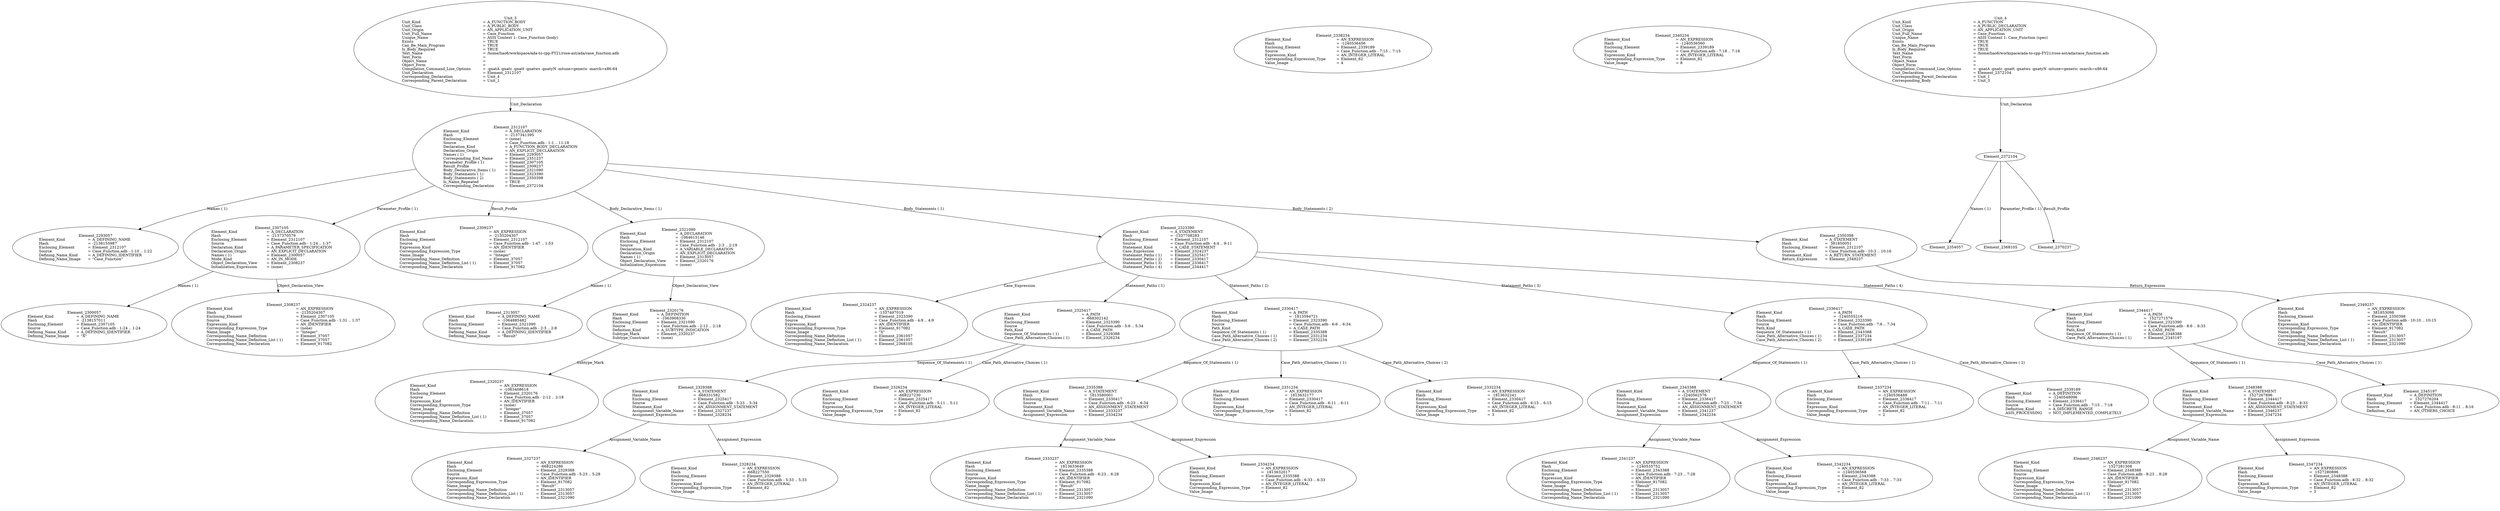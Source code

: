digraph "/home/liao6/workspace/ada-to-cpp-FY21/rose-ast/ada/obj/case_function.adt" {
  Unit_3 -> Element_2312107
      [ label=Unit_Declaration ];
  Unit_3
      [ label=<<TABLE BORDER="0" CELLBORDER="0" CELLSPACING="0" CELLPADDING="0"> 
          <TR><TD COLSPAN="3">Unit_3</TD></TR>
          <TR><TD ALIGN="LEFT">Unit_Kind   </TD><TD> = </TD><TD ALIGN="LEFT">A_FUNCTION_BODY</TD></TR>
          <TR><TD ALIGN="LEFT">Unit_Class   </TD><TD> = </TD><TD ALIGN="LEFT">A_PUBLIC_BODY</TD></TR>
          <TR><TD ALIGN="LEFT">Unit_Origin   </TD><TD> = </TD><TD ALIGN="LEFT">AN_APPLICATION_UNIT</TD></TR>
          <TR><TD ALIGN="LEFT">Unit_Full_Name    </TD><TD> = </TD><TD ALIGN="LEFT">Case_Function</TD></TR>
          <TR><TD ALIGN="LEFT">Unique_Name   </TD><TD> = </TD><TD ALIGN="LEFT">ASIS Context 1: Case_Function (body)</TD></TR>
          <TR><TD ALIGN="LEFT">Exists  </TD><TD> = </TD><TD ALIGN="LEFT">TRUE</TD></TR>
          <TR><TD ALIGN="LEFT">Can_Be_Main_Program     </TD><TD> = </TD><TD ALIGN="LEFT">TRUE</TD></TR>
          <TR><TD ALIGN="LEFT">Is_Body_Required     </TD><TD> = </TD><TD ALIGN="LEFT">TRUE</TD></TR>
          <TR><TD ALIGN="LEFT">Text_Name   </TD><TD> = </TD><TD ALIGN="LEFT">/home/liao6/workspace/ada-to-cpp-FY21/rose-ast/ada/case_function.adb</TD></TR>
          <TR><TD ALIGN="LEFT">Text_Form   </TD><TD> = </TD><TD ALIGN="LEFT"></TD></TR>
          <TR><TD ALIGN="LEFT">Object_Name   </TD><TD> = </TD><TD ALIGN="LEFT"></TD></TR>
          <TR><TD ALIGN="LEFT">Object_Form   </TD><TD> = </TD><TD ALIGN="LEFT"></TD></TR>
          <TR><TD ALIGN="LEFT">Compilation_Command_Line_Options         </TD><TD> = </TD><TD ALIGN="LEFT">-gnatA -gnatc -gnatt -gnatws -gnatyN -mtune=generic -march=x86-64</TD></TR>
          <TR><TD ALIGN="LEFT">Unit_Declaration     </TD><TD> = </TD><TD ALIGN="LEFT">Element_2312107</TD></TR>
          <TR><TD ALIGN="LEFT">Corresponding_Declaration       </TD><TD> = </TD><TD ALIGN="LEFT">Unit_4</TD></TR>
          <TR><TD ALIGN="LEFT">Corresponding_Parent_Declaration         </TD><TD> = </TD><TD ALIGN="LEFT">Unit_1</TD></TR>
          </TABLE>> ];
  Element_2312107 -> Element_2293057
      [ label="Names ( 1)" ];
  Element_2312107 -> Element_2307105
      [ label="Parameter_Profile ( 1)" ];
  Element_2312107 -> Element_2309237
      [ label=Result_Profile ];
  Element_2312107 -> Element_2321090
      [ label="Body_Declarative_Items ( 1)" ];
  Element_2312107 -> Element_2323390
      [ label="Body_Statements ( 1)" ];
  Element_2312107 -> Element_2350398
      [ label="Body_Statements ( 2)" ];
  Element_2312107
      [ label=<<TABLE BORDER="0" CELLBORDER="0" CELLSPACING="0" CELLPADDING="0"> 
          <TR><TD COLSPAN="3">Element_2312107</TD></TR>
          <TR><TD ALIGN="LEFT">Element_Kind    </TD><TD> = </TD><TD ALIGN="LEFT">A_DECLARATION</TD></TR>
          <TR><TD ALIGN="LEFT">Hash  </TD><TD> = </TD><TD ALIGN="LEFT">-2137341395</TD></TR>
          <TR><TD ALIGN="LEFT">Enclosing_Element     </TD><TD> = </TD><TD ALIGN="LEFT">(none)</TD></TR>
          <TR><TD ALIGN="LEFT">Source  </TD><TD> = </TD><TD ALIGN="LEFT">Case_Function.adb - 1:1 .. 11:18</TD></TR>
          <TR><TD ALIGN="LEFT">Declaration_Kind     </TD><TD> = </TD><TD ALIGN="LEFT">A_FUNCTION_BODY_DECLARATION</TD></TR>
          <TR><TD ALIGN="LEFT">Declaration_Origin     </TD><TD> = </TD><TD ALIGN="LEFT">AN_EXPLICIT_DECLARATION</TD></TR>
          <TR><TD ALIGN="LEFT">Names ( 1)   </TD><TD> = </TD><TD ALIGN="LEFT">Element_2293057</TD></TR>
          <TR><TD ALIGN="LEFT">Corresponding_End_Name      </TD><TD> = </TD><TD ALIGN="LEFT">Element_2351237</TD></TR>
          <TR><TD ALIGN="LEFT">Parameter_Profile ( 1)      </TD><TD> = </TD><TD ALIGN="LEFT">Element_2307105</TD></TR>
          <TR><TD ALIGN="LEFT">Result_Profile    </TD><TD> = </TD><TD ALIGN="LEFT">Element_2309237</TD></TR>
          <TR><TD ALIGN="LEFT">Body_Declarative_Items ( 1)       </TD><TD> = </TD><TD ALIGN="LEFT">Element_2321090</TD></TR>
          <TR><TD ALIGN="LEFT">Body_Statements ( 1)      </TD><TD> = </TD><TD ALIGN="LEFT">Element_2323390</TD></TR>
          <TR><TD ALIGN="LEFT">Body_Statements ( 2)      </TD><TD> = </TD><TD ALIGN="LEFT">Element_2350398</TD></TR>
          <TR><TD ALIGN="LEFT">Is_Name_Repeated     </TD><TD> = </TD><TD ALIGN="LEFT">TRUE</TD></TR>
          <TR><TD ALIGN="LEFT">Corresponding_Declaration       </TD><TD> = </TD><TD ALIGN="LEFT">Element_2372104</TD></TR>
          </TABLE>> ];
  Element_2293057
      [ label=<<TABLE BORDER="0" CELLBORDER="0" CELLSPACING="0" CELLPADDING="0"> 
          <TR><TD COLSPAN="3">Element_2293057</TD></TR>
          <TR><TD ALIGN="LEFT">Element_Kind    </TD><TD> = </TD><TD ALIGN="LEFT">A_DEFINING_NAME</TD></TR>
          <TR><TD ALIGN="LEFT">Hash  </TD><TD> = </TD><TD ALIGN="LEFT">-2138155987</TD></TR>
          <TR><TD ALIGN="LEFT">Enclosing_Element     </TD><TD> = </TD><TD ALIGN="LEFT">Element_2312107</TD></TR>
          <TR><TD ALIGN="LEFT">Source  </TD><TD> = </TD><TD ALIGN="LEFT">Case_Function.adb - 1:10 .. 1:22</TD></TR>
          <TR><TD ALIGN="LEFT">Defining_Name_Kind     </TD><TD> = </TD><TD ALIGN="LEFT">A_DEFINING_IDENTIFIER</TD></TR>
          <TR><TD ALIGN="LEFT">Defining_Name_Image     </TD><TD> = </TD><TD ALIGN="LEFT">"Case_Function"</TD></TR>
          </TABLE>> ];
  Element_2307105 -> Element_2300057
      [ label="Names ( 1)" ];
  Element_2307105 -> Element_2308237
      [ label=Object_Declaration_View ];
  Element_2307105
      [ label=<<TABLE BORDER="0" CELLBORDER="0" CELLSPACING="0" CELLPADDING="0"> 
          <TR><TD COLSPAN="3">Element_2307105</TD></TR>
          <TR><TD ALIGN="LEFT">Element_Kind    </TD><TD> = </TD><TD ALIGN="LEFT">A_DECLARATION</TD></TR>
          <TR><TD ALIGN="LEFT">Hash  </TD><TD> = </TD><TD ALIGN="LEFT">-2137370579</TD></TR>
          <TR><TD ALIGN="LEFT">Enclosing_Element     </TD><TD> = </TD><TD ALIGN="LEFT">Element_2312107</TD></TR>
          <TR><TD ALIGN="LEFT">Source  </TD><TD> = </TD><TD ALIGN="LEFT">Case_Function.adb - 1:24 .. 1:37</TD></TR>
          <TR><TD ALIGN="LEFT">Declaration_Kind     </TD><TD> = </TD><TD ALIGN="LEFT">A_PARAMETER_SPECIFICATION</TD></TR>
          <TR><TD ALIGN="LEFT">Declaration_Origin     </TD><TD> = </TD><TD ALIGN="LEFT">AN_EXPLICIT_DECLARATION</TD></TR>
          <TR><TD ALIGN="LEFT">Names ( 1)   </TD><TD> = </TD><TD ALIGN="LEFT">Element_2300057</TD></TR>
          <TR><TD ALIGN="LEFT">Mode_Kind   </TD><TD> = </TD><TD ALIGN="LEFT">AN_IN_MODE</TD></TR>
          <TR><TD ALIGN="LEFT">Object_Declaration_View      </TD><TD> = </TD><TD ALIGN="LEFT">Element_2308237</TD></TR>
          <TR><TD ALIGN="LEFT">Initialization_Expression       </TD><TD> = </TD><TD ALIGN="LEFT">(none)</TD></TR>
          </TABLE>> ];
  Element_2300057
      [ label=<<TABLE BORDER="0" CELLBORDER="0" CELLSPACING="0" CELLPADDING="0"> 
          <TR><TD COLSPAN="3">Element_2300057</TD></TR>
          <TR><TD ALIGN="LEFT">Element_Kind    </TD><TD> = </TD><TD ALIGN="LEFT">A_DEFINING_NAME</TD></TR>
          <TR><TD ALIGN="LEFT">Hash  </TD><TD> = </TD><TD ALIGN="LEFT">-2138157011</TD></TR>
          <TR><TD ALIGN="LEFT">Enclosing_Element     </TD><TD> = </TD><TD ALIGN="LEFT">Element_2307105</TD></TR>
          <TR><TD ALIGN="LEFT">Source  </TD><TD> = </TD><TD ALIGN="LEFT">Case_Function.adb - 1:24 .. 1:24</TD></TR>
          <TR><TD ALIGN="LEFT">Defining_Name_Kind     </TD><TD> = </TD><TD ALIGN="LEFT">A_DEFINING_IDENTIFIER</TD></TR>
          <TR><TD ALIGN="LEFT">Defining_Name_Image     </TD><TD> = </TD><TD ALIGN="LEFT">"X"</TD></TR>
          </TABLE>> ];
  Element_2308237
      [ label=<<TABLE BORDER="0" CELLBORDER="0" CELLSPACING="0" CELLPADDING="0"> 
          <TR><TD COLSPAN="3">Element_2308237</TD></TR>
          <TR><TD ALIGN="LEFT">Element_Kind    </TD><TD> = </TD><TD ALIGN="LEFT">AN_EXPRESSION</TD></TR>
          <TR><TD ALIGN="LEFT">Hash  </TD><TD> = </TD><TD ALIGN="LEFT">-2135204307</TD></TR>
          <TR><TD ALIGN="LEFT">Enclosing_Element     </TD><TD> = </TD><TD ALIGN="LEFT">Element_2307105</TD></TR>
          <TR><TD ALIGN="LEFT">Source  </TD><TD> = </TD><TD ALIGN="LEFT">Case_Function.adb - 1:31 .. 1:37</TD></TR>
          <TR><TD ALIGN="LEFT">Expression_Kind    </TD><TD> = </TD><TD ALIGN="LEFT">AN_IDENTIFIER</TD></TR>
          <TR><TD ALIGN="LEFT">Corresponding_Expression_Type        </TD><TD> = </TD><TD ALIGN="LEFT">(none)</TD></TR>
          <TR><TD ALIGN="LEFT">Name_Image   </TD><TD> = </TD><TD ALIGN="LEFT">"Integer"</TD></TR>
          <TR><TD ALIGN="LEFT">Corresponding_Name_Definition        </TD><TD> = </TD><TD ALIGN="LEFT">Element_37057</TD></TR>
          <TR><TD ALIGN="LEFT">Corresponding_Name_Definition_List ( 1)          </TD><TD> = </TD><TD ALIGN="LEFT">Element_37057</TD></TR>
          <TR><TD ALIGN="LEFT">Corresponding_Name_Declaration        </TD><TD> = </TD><TD ALIGN="LEFT">Element_917082</TD></TR>
          </TABLE>> ];
  Element_2309237
      [ label=<<TABLE BORDER="0" CELLBORDER="0" CELLSPACING="0" CELLPADDING="0"> 
          <TR><TD COLSPAN="3">Element_2309237</TD></TR>
          <TR><TD ALIGN="LEFT">Element_Kind    </TD><TD> = </TD><TD ALIGN="LEFT">AN_EXPRESSION</TD></TR>
          <TR><TD ALIGN="LEFT">Hash  </TD><TD> = </TD><TD ALIGN="LEFT">-2135204307</TD></TR>
          <TR><TD ALIGN="LEFT">Enclosing_Element     </TD><TD> = </TD><TD ALIGN="LEFT">Element_2312107</TD></TR>
          <TR><TD ALIGN="LEFT">Source  </TD><TD> = </TD><TD ALIGN="LEFT">Case_Function.adb - 1:47 .. 1:53</TD></TR>
          <TR><TD ALIGN="LEFT">Expression_Kind    </TD><TD> = </TD><TD ALIGN="LEFT">AN_IDENTIFIER</TD></TR>
          <TR><TD ALIGN="LEFT">Corresponding_Expression_Type        </TD><TD> = </TD><TD ALIGN="LEFT">(none)</TD></TR>
          <TR><TD ALIGN="LEFT">Name_Image   </TD><TD> = </TD><TD ALIGN="LEFT">"Integer"</TD></TR>
          <TR><TD ALIGN="LEFT">Corresponding_Name_Definition        </TD><TD> = </TD><TD ALIGN="LEFT">Element_37057</TD></TR>
          <TR><TD ALIGN="LEFT">Corresponding_Name_Definition_List ( 1)          </TD><TD> = </TD><TD ALIGN="LEFT">Element_37057</TD></TR>
          <TR><TD ALIGN="LEFT">Corresponding_Name_Declaration        </TD><TD> = </TD><TD ALIGN="LEFT">Element_917082</TD></TR>
          </TABLE>> ];
  Element_2321090 -> Element_2313057
      [ label="Names ( 1)" ];
  Element_2321090 -> Element_2320176
      [ label=Object_Declaration_View ];
  Element_2321090
      [ label=<<TABLE BORDER="0" CELLBORDER="0" CELLSPACING="0" CELLPADDING="0"> 
          <TR><TD COLSPAN="3">Element_2321090</TD></TR>
          <TR><TD ALIGN="LEFT">Element_Kind    </TD><TD> = </TD><TD ALIGN="LEFT">A_DECLARATION</TD></TR>
          <TR><TD ALIGN="LEFT">Hash  </TD><TD> = </TD><TD ALIGN="LEFT">-1064615146</TD></TR>
          <TR><TD ALIGN="LEFT">Enclosing_Element     </TD><TD> = </TD><TD ALIGN="LEFT">Element_2312107</TD></TR>
          <TR><TD ALIGN="LEFT">Source  </TD><TD> = </TD><TD ALIGN="LEFT">Case_Function.adb - 2:3 .. 2:19</TD></TR>
          <TR><TD ALIGN="LEFT">Declaration_Kind     </TD><TD> = </TD><TD ALIGN="LEFT">A_VARIABLE_DECLARATION</TD></TR>
          <TR><TD ALIGN="LEFT">Declaration_Origin     </TD><TD> = </TD><TD ALIGN="LEFT">AN_EXPLICIT_DECLARATION</TD></TR>
          <TR><TD ALIGN="LEFT">Names ( 1)   </TD><TD> = </TD><TD ALIGN="LEFT">Element_2313057</TD></TR>
          <TR><TD ALIGN="LEFT">Object_Declaration_View      </TD><TD> = </TD><TD ALIGN="LEFT">Element_2320176</TD></TR>
          <TR><TD ALIGN="LEFT">Initialization_Expression       </TD><TD> = </TD><TD ALIGN="LEFT">(none)</TD></TR>
          </TABLE>> ];
  Element_2313057
      [ label=<<TABLE BORDER="0" CELLBORDER="0" CELLSPACING="0" CELLPADDING="0"> 
          <TR><TD COLSPAN="3">Element_2313057</TD></TR>
          <TR><TD ALIGN="LEFT">Element_Kind    </TD><TD> = </TD><TD ALIGN="LEFT">A_DEFINING_NAME</TD></TR>
          <TR><TD ALIGN="LEFT">Hash  </TD><TD> = </TD><TD ALIGN="LEFT">-1064885482</TD></TR>
          <TR><TD ALIGN="LEFT">Enclosing_Element     </TD><TD> = </TD><TD ALIGN="LEFT">Element_2321090</TD></TR>
          <TR><TD ALIGN="LEFT">Source  </TD><TD> = </TD><TD ALIGN="LEFT">Case_Function.adb - 2:3 .. 2:8</TD></TR>
          <TR><TD ALIGN="LEFT">Defining_Name_Kind     </TD><TD> = </TD><TD ALIGN="LEFT">A_DEFINING_IDENTIFIER</TD></TR>
          <TR><TD ALIGN="LEFT">Defining_Name_Image     </TD><TD> = </TD><TD ALIGN="LEFT">"Result"</TD></TR>
          </TABLE>> ];
  Element_2320176 -> Element_2320237
      [ label=Subtype_Mark ];
  Element_2320176
      [ label=<<TABLE BORDER="0" CELLBORDER="0" CELLSPACING="0" CELLPADDING="0"> 
          <TR><TD COLSPAN="3">Element_2320176</TD></TR>
          <TR><TD ALIGN="LEFT">Element_Kind    </TD><TD> = </TD><TD ALIGN="LEFT">A_DEFINITION</TD></TR>
          <TR><TD ALIGN="LEFT">Hash  </TD><TD> = </TD><TD ALIGN="LEFT">-1063908330</TD></TR>
          <TR><TD ALIGN="LEFT">Enclosing_Element     </TD><TD> = </TD><TD ALIGN="LEFT">Element_2321090</TD></TR>
          <TR><TD ALIGN="LEFT">Source  </TD><TD> = </TD><TD ALIGN="LEFT">Case_Function.adb - 2:12 .. 2:18</TD></TR>
          <TR><TD ALIGN="LEFT">Definition_Kind    </TD><TD> = </TD><TD ALIGN="LEFT">A_SUBTYPE_INDICATION</TD></TR>
          <TR><TD ALIGN="LEFT">Subtype_Mark    </TD><TD> = </TD><TD ALIGN="LEFT">Element_2320237</TD></TR>
          <TR><TD ALIGN="LEFT">Subtype_Constraint     </TD><TD> = </TD><TD ALIGN="LEFT">(none)</TD></TR>
          </TABLE>> ];
  Element_2320237
      [ label=<<TABLE BORDER="0" CELLBORDER="0" CELLSPACING="0" CELLPADDING="0"> 
          <TR><TD COLSPAN="3">Element_2320237</TD></TR>
          <TR><TD ALIGN="LEFT">Element_Kind    </TD><TD> = </TD><TD ALIGN="LEFT">AN_EXPRESSION</TD></TR>
          <TR><TD ALIGN="LEFT">Hash  </TD><TD> = </TD><TD ALIGN="LEFT">-1063408618</TD></TR>
          <TR><TD ALIGN="LEFT">Enclosing_Element     </TD><TD> = </TD><TD ALIGN="LEFT">Element_2320176</TD></TR>
          <TR><TD ALIGN="LEFT">Source  </TD><TD> = </TD><TD ALIGN="LEFT">Case_Function.adb - 2:12 .. 2:18</TD></TR>
          <TR><TD ALIGN="LEFT">Expression_Kind    </TD><TD> = </TD><TD ALIGN="LEFT">AN_IDENTIFIER</TD></TR>
          <TR><TD ALIGN="LEFT">Corresponding_Expression_Type        </TD><TD> = </TD><TD ALIGN="LEFT">(none)</TD></TR>
          <TR><TD ALIGN="LEFT">Name_Image   </TD><TD> = </TD><TD ALIGN="LEFT">"Integer"</TD></TR>
          <TR><TD ALIGN="LEFT">Corresponding_Name_Definition        </TD><TD> = </TD><TD ALIGN="LEFT">Element_37057</TD></TR>
          <TR><TD ALIGN="LEFT">Corresponding_Name_Definition_List ( 1)          </TD><TD> = </TD><TD ALIGN="LEFT">Element_37057</TD></TR>
          <TR><TD ALIGN="LEFT">Corresponding_Name_Declaration        </TD><TD> = </TD><TD ALIGN="LEFT">Element_917082</TD></TR>
          </TABLE>> ];
  Element_2323390 -> Element_2324237
      [ label=Case_Expression ];
  Element_2323390 -> Element_2325417
      [ label="Statement_Paths ( 1)" ];
  Element_2323390 -> Element_2330417
      [ label="Statement_Paths ( 2)" ];
  Element_2323390 -> Element_2336417
      [ label="Statement_Paths ( 3)" ];
  Element_2323390 -> Element_2344417
      [ label="Statement_Paths ( 4)" ];
  Element_2323390
      [ label=<<TABLE BORDER="0" CELLBORDER="0" CELLSPACING="0" CELLPADDING="0"> 
          <TR><TD COLSPAN="3">Element_2323390</TD></TR>
          <TR><TD ALIGN="LEFT">Element_Kind    </TD><TD> = </TD><TD ALIGN="LEFT">A_STATEMENT</TD></TR>
          <TR><TD ALIGN="LEFT">Hash  </TD><TD> = </TD><TD ALIGN="LEFT">-1337708283</TD></TR>
          <TR><TD ALIGN="LEFT">Enclosing_Element     </TD><TD> = </TD><TD ALIGN="LEFT">Element_2312107</TD></TR>
          <TR><TD ALIGN="LEFT">Source  </TD><TD> = </TD><TD ALIGN="LEFT">Case_Function.adb - 4:4 .. 9:11</TD></TR>
          <TR><TD ALIGN="LEFT">Statement_Kind    </TD><TD> = </TD><TD ALIGN="LEFT">A_CASE_STATEMENT</TD></TR>
          <TR><TD ALIGN="LEFT">Case_Expression    </TD><TD> = </TD><TD ALIGN="LEFT">Element_2324237</TD></TR>
          <TR><TD ALIGN="LEFT">Statement_Paths ( 1)      </TD><TD> = </TD><TD ALIGN="LEFT">Element_2325417</TD></TR>
          <TR><TD ALIGN="LEFT">Statement_Paths ( 2)      </TD><TD> = </TD><TD ALIGN="LEFT">Element_2330417</TD></TR>
          <TR><TD ALIGN="LEFT">Statement_Paths ( 3)      </TD><TD> = </TD><TD ALIGN="LEFT">Element_2336417</TD></TR>
          <TR><TD ALIGN="LEFT">Statement_Paths ( 4)      </TD><TD> = </TD><TD ALIGN="LEFT">Element_2344417</TD></TR>
          </TABLE>> ];
  Element_2324237
      [ label=<<TABLE BORDER="0" CELLBORDER="0" CELLSPACING="0" CELLPADDING="0"> 
          <TR><TD COLSPAN="3">Element_2324237</TD></TR>
          <TR><TD ALIGN="LEFT">Element_Kind    </TD><TD> = </TD><TD ALIGN="LEFT">AN_EXPRESSION</TD></TR>
          <TR><TD ALIGN="LEFT">Hash  </TD><TD> = </TD><TD ALIGN="LEFT">-1337497019</TD></TR>
          <TR><TD ALIGN="LEFT">Enclosing_Element     </TD><TD> = </TD><TD ALIGN="LEFT">Element_2323390</TD></TR>
          <TR><TD ALIGN="LEFT">Source  </TD><TD> = </TD><TD ALIGN="LEFT">Case_Function.adb - 4:9 .. 4:9</TD></TR>
          <TR><TD ALIGN="LEFT">Expression_Kind    </TD><TD> = </TD><TD ALIGN="LEFT">AN_IDENTIFIER</TD></TR>
          <TR><TD ALIGN="LEFT">Corresponding_Expression_Type        </TD><TD> = </TD><TD ALIGN="LEFT">Element_917082</TD></TR>
          <TR><TD ALIGN="LEFT">Name_Image   </TD><TD> = </TD><TD ALIGN="LEFT">"X"</TD></TR>
          <TR><TD ALIGN="LEFT">Corresponding_Name_Definition        </TD><TD> = </TD><TD ALIGN="LEFT">Element_2361057</TD></TR>
          <TR><TD ALIGN="LEFT">Corresponding_Name_Definition_List ( 1)          </TD><TD> = </TD><TD ALIGN="LEFT">Element_2361057</TD></TR>
          <TR><TD ALIGN="LEFT">Corresponding_Name_Declaration        </TD><TD> = </TD><TD ALIGN="LEFT">Element_2368105</TD></TR>
          </TABLE>> ];
  Element_2325417 -> Element_2329388
      [ label="Sequence_Of_Statements ( 1)" ];
  Element_2325417 -> Element_2326234
      [ label="Case_Path_Alternative_Choices ( 1)" ];
  Element_2325417
      [ label=<<TABLE BORDER="0" CELLBORDER="0" CELLSPACING="0" CELLPADDING="0"> 
          <TR><TD COLSPAN="3">Element_2325417</TD></TR>
          <TR><TD ALIGN="LEFT">Element_Kind    </TD><TD> = </TD><TD ALIGN="LEFT">A_PATH</TD></TR>
          <TR><TD ALIGN="LEFT">Hash  </TD><TD> = </TD><TD ALIGN="LEFT">-668302142</TD></TR>
          <TR><TD ALIGN="LEFT">Enclosing_Element     </TD><TD> = </TD><TD ALIGN="LEFT">Element_2323390</TD></TR>
          <TR><TD ALIGN="LEFT">Source  </TD><TD> = </TD><TD ALIGN="LEFT">Case_Function.adb - 5:6 .. 5:34</TD></TR>
          <TR><TD ALIGN="LEFT">Path_Kind   </TD><TD> = </TD><TD ALIGN="LEFT">A_CASE_PATH</TD></TR>
          <TR><TD ALIGN="LEFT">Sequence_Of_Statements ( 1)       </TD><TD> = </TD><TD ALIGN="LEFT">Element_2329388</TD></TR>
          <TR><TD ALIGN="LEFT">Case_Path_Alternative_Choices ( 1)         </TD><TD> = </TD><TD ALIGN="LEFT">Element_2326234</TD></TR>
          </TABLE>> ];
  Element_2326234
      [ label=<<TABLE BORDER="0" CELLBORDER="0" CELLSPACING="0" CELLPADDING="0"> 
          <TR><TD COLSPAN="3">Element_2326234</TD></TR>
          <TR><TD ALIGN="LEFT">Element_Kind    </TD><TD> = </TD><TD ALIGN="LEFT">AN_EXPRESSION</TD></TR>
          <TR><TD ALIGN="LEFT">Hash  </TD><TD> = </TD><TD ALIGN="LEFT">-668227230</TD></TR>
          <TR><TD ALIGN="LEFT">Enclosing_Element     </TD><TD> = </TD><TD ALIGN="LEFT">Element_2325417</TD></TR>
          <TR><TD ALIGN="LEFT">Source  </TD><TD> = </TD><TD ALIGN="LEFT">Case_Function.adb - 5:11 .. 5:11</TD></TR>
          <TR><TD ALIGN="LEFT">Expression_Kind    </TD><TD> = </TD><TD ALIGN="LEFT">AN_INTEGER_LITERAL</TD></TR>
          <TR><TD ALIGN="LEFT">Corresponding_Expression_Type        </TD><TD> = </TD><TD ALIGN="LEFT">Element_82</TD></TR>
          <TR><TD ALIGN="LEFT">Value_Image   </TD><TD> = </TD><TD ALIGN="LEFT">0</TD></TR>
          </TABLE>> ];
  Element_2329388 -> Element_2327237
      [ label=Assignment_Variable_Name ];
  Element_2329388 -> Element_2328234
      [ label=Assignment_Expression ];
  Element_2329388
      [ label=<<TABLE BORDER="0" CELLBORDER="0" CELLSPACING="0" CELLPADDING="0"> 
          <TR><TD COLSPAN="3">Element_2329388</TD></TR>
          <TR><TD ALIGN="LEFT">Element_Kind    </TD><TD> = </TD><TD ALIGN="LEFT">A_STATEMENT</TD></TR>
          <TR><TD ALIGN="LEFT">Hash  </TD><TD> = </TD><TD ALIGN="LEFT">-668331582</TD></TR>
          <TR><TD ALIGN="LEFT">Enclosing_Element     </TD><TD> = </TD><TD ALIGN="LEFT">Element_2325417</TD></TR>
          <TR><TD ALIGN="LEFT">Source  </TD><TD> = </TD><TD ALIGN="LEFT">Case_Function.adb - 5:23 .. 5:34</TD></TR>
          <TR><TD ALIGN="LEFT">Statement_Kind    </TD><TD> = </TD><TD ALIGN="LEFT">AN_ASSIGNMENT_STATEMENT</TD></TR>
          <TR><TD ALIGN="LEFT">Assignment_Variable_Name       </TD><TD> = </TD><TD ALIGN="LEFT">Element_2327237</TD></TR>
          <TR><TD ALIGN="LEFT">Assignment_Expression      </TD><TD> = </TD><TD ALIGN="LEFT">Element_2328234</TD></TR>
          </TABLE>> ];
  Element_2327237
      [ label=<<TABLE BORDER="0" CELLBORDER="0" CELLSPACING="0" CELLPADDING="0"> 
          <TR><TD COLSPAN="3">Element_2327237</TD></TR>
          <TR><TD ALIGN="LEFT">Element_Kind    </TD><TD> = </TD><TD ALIGN="LEFT">AN_EXPRESSION</TD></TR>
          <TR><TD ALIGN="LEFT">Hash  </TD><TD> = </TD><TD ALIGN="LEFT">-668224286</TD></TR>
          <TR><TD ALIGN="LEFT">Enclosing_Element     </TD><TD> = </TD><TD ALIGN="LEFT">Element_2329388</TD></TR>
          <TR><TD ALIGN="LEFT">Source  </TD><TD> = </TD><TD ALIGN="LEFT">Case_Function.adb - 5:23 .. 5:28</TD></TR>
          <TR><TD ALIGN="LEFT">Expression_Kind    </TD><TD> = </TD><TD ALIGN="LEFT">AN_IDENTIFIER</TD></TR>
          <TR><TD ALIGN="LEFT">Corresponding_Expression_Type        </TD><TD> = </TD><TD ALIGN="LEFT">Element_917082</TD></TR>
          <TR><TD ALIGN="LEFT">Name_Image   </TD><TD> = </TD><TD ALIGN="LEFT">"Result"</TD></TR>
          <TR><TD ALIGN="LEFT">Corresponding_Name_Definition        </TD><TD> = </TD><TD ALIGN="LEFT">Element_2313057</TD></TR>
          <TR><TD ALIGN="LEFT">Corresponding_Name_Definition_List ( 1)          </TD><TD> = </TD><TD ALIGN="LEFT">Element_2313057</TD></TR>
          <TR><TD ALIGN="LEFT">Corresponding_Name_Declaration        </TD><TD> = </TD><TD ALIGN="LEFT">Element_2321090</TD></TR>
          </TABLE>> ];
  Element_2328234
      [ label=<<TABLE BORDER="0" CELLBORDER="0" CELLSPACING="0" CELLPADDING="0"> 
          <TR><TD COLSPAN="3">Element_2328234</TD></TR>
          <TR><TD ALIGN="LEFT">Element_Kind    </TD><TD> = </TD><TD ALIGN="LEFT">AN_EXPRESSION</TD></TR>
          <TR><TD ALIGN="LEFT">Hash  </TD><TD> = </TD><TD ALIGN="LEFT">-668227550</TD></TR>
          <TR><TD ALIGN="LEFT">Enclosing_Element     </TD><TD> = </TD><TD ALIGN="LEFT">Element_2329388</TD></TR>
          <TR><TD ALIGN="LEFT">Source  </TD><TD> = </TD><TD ALIGN="LEFT">Case_Function.adb - 5:33 .. 5:33</TD></TR>
          <TR><TD ALIGN="LEFT">Expression_Kind    </TD><TD> = </TD><TD ALIGN="LEFT">AN_INTEGER_LITERAL</TD></TR>
          <TR><TD ALIGN="LEFT">Corresponding_Expression_Type        </TD><TD> = </TD><TD ALIGN="LEFT">Element_82</TD></TR>
          <TR><TD ALIGN="LEFT">Value_Image   </TD><TD> = </TD><TD ALIGN="LEFT">0</TD></TR>
          </TABLE>> ];
  Element_2330417 -> Element_2335388
      [ label="Sequence_Of_Statements ( 1)" ];
  Element_2330417 -> Element_2331234
      [ label="Case_Path_Alternative_Choices ( 1)" ];
  Element_2330417 -> Element_2332234
      [ label="Case_Path_Alternative_Choices ( 2)" ];
  Element_2330417
      [ label=<<TABLE BORDER="0" CELLBORDER="0" CELLSPACING="0" CELLPADDING="0"> 
          <TR><TD COLSPAN="3">Element_2330417</TD></TR>
          <TR><TD ALIGN="LEFT">Element_Kind    </TD><TD> = </TD><TD ALIGN="LEFT">A_PATH</TD></TR>
          <TR><TD ALIGN="LEFT">Hash  </TD><TD> = </TD><TD ALIGN="LEFT"> 1813594721</TD></TR>
          <TR><TD ALIGN="LEFT">Enclosing_Element     </TD><TD> = </TD><TD ALIGN="LEFT">Element_2323390</TD></TR>
          <TR><TD ALIGN="LEFT">Source  </TD><TD> = </TD><TD ALIGN="LEFT">Case_Function.adb - 6:6 .. 6:34</TD></TR>
          <TR><TD ALIGN="LEFT">Path_Kind   </TD><TD> = </TD><TD ALIGN="LEFT">A_CASE_PATH</TD></TR>
          <TR><TD ALIGN="LEFT">Sequence_Of_Statements ( 1)       </TD><TD> = </TD><TD ALIGN="LEFT">Element_2335388</TD></TR>
          <TR><TD ALIGN="LEFT">Case_Path_Alternative_Choices ( 1)         </TD><TD> = </TD><TD ALIGN="LEFT">Element_2331234</TD></TR>
          <TR><TD ALIGN="LEFT">Case_Path_Alternative_Choices ( 2)         </TD><TD> = </TD><TD ALIGN="LEFT">Element_2332234</TD></TR>
          </TABLE>> ];
  Element_2331234
      [ label=<<TABLE BORDER="0" CELLBORDER="0" CELLSPACING="0" CELLPADDING="0"> 
          <TR><TD COLSPAN="3">Element_2331234</TD></TR>
          <TR><TD ALIGN="LEFT">Element_Kind    </TD><TD> = </TD><TD ALIGN="LEFT">AN_EXPRESSION</TD></TR>
          <TR><TD ALIGN="LEFT">Hash  </TD><TD> = </TD><TD ALIGN="LEFT"> 1813632177</TD></TR>
          <TR><TD ALIGN="LEFT">Enclosing_Element     </TD><TD> = </TD><TD ALIGN="LEFT">Element_2330417</TD></TR>
          <TR><TD ALIGN="LEFT">Source  </TD><TD> = </TD><TD ALIGN="LEFT">Case_Function.adb - 6:11 .. 6:11</TD></TR>
          <TR><TD ALIGN="LEFT">Expression_Kind    </TD><TD> = </TD><TD ALIGN="LEFT">AN_INTEGER_LITERAL</TD></TR>
          <TR><TD ALIGN="LEFT">Corresponding_Expression_Type        </TD><TD> = </TD><TD ALIGN="LEFT">Element_82</TD></TR>
          <TR><TD ALIGN="LEFT">Value_Image   </TD><TD> = </TD><TD ALIGN="LEFT">1</TD></TR>
          </TABLE>> ];
  Element_2332234
      [ label=<<TABLE BORDER="0" CELLBORDER="0" CELLSPACING="0" CELLPADDING="0"> 
          <TR><TD COLSPAN="3">Element_2332234</TD></TR>
          <TR><TD ALIGN="LEFT">Element_Kind    </TD><TD> = </TD><TD ALIGN="LEFT">AN_EXPRESSION</TD></TR>
          <TR><TD ALIGN="LEFT">Hash  </TD><TD> = </TD><TD ALIGN="LEFT"> 1813632241</TD></TR>
          <TR><TD ALIGN="LEFT">Enclosing_Element     </TD><TD> = </TD><TD ALIGN="LEFT">Element_2330417</TD></TR>
          <TR><TD ALIGN="LEFT">Source  </TD><TD> = </TD><TD ALIGN="LEFT">Case_Function.adb - 6:15 .. 6:15</TD></TR>
          <TR><TD ALIGN="LEFT">Expression_Kind    </TD><TD> = </TD><TD ALIGN="LEFT">AN_INTEGER_LITERAL</TD></TR>
          <TR><TD ALIGN="LEFT">Corresponding_Expression_Type        </TD><TD> = </TD><TD ALIGN="LEFT">Element_82</TD></TR>
          <TR><TD ALIGN="LEFT">Value_Image   </TD><TD> = </TD><TD ALIGN="LEFT">3</TD></TR>
          </TABLE>> ];
  Element_2335388 -> Element_2333237
      [ label=Assignment_Variable_Name ];
  Element_2335388 -> Element_2334234
      [ label=Assignment_Expression ];
  Element_2335388
      [ label=<<TABLE BORDER="0" CELLBORDER="0" CELLSPACING="0" CELLPADDING="0"> 
          <TR><TD COLSPAN="3">Element_2335388</TD></TR>
          <TR><TD ALIGN="LEFT">Element_Kind    </TD><TD> = </TD><TD ALIGN="LEFT">A_STATEMENT</TD></TR>
          <TR><TD ALIGN="LEFT">Hash  </TD><TD> = </TD><TD ALIGN="LEFT"> 1813580001</TD></TR>
          <TR><TD ALIGN="LEFT">Enclosing_Element     </TD><TD> = </TD><TD ALIGN="LEFT">Element_2330417</TD></TR>
          <TR><TD ALIGN="LEFT">Source  </TD><TD> = </TD><TD ALIGN="LEFT">Case_Function.adb - 6:23 .. 6:34</TD></TR>
          <TR><TD ALIGN="LEFT">Statement_Kind    </TD><TD> = </TD><TD ALIGN="LEFT">AN_ASSIGNMENT_STATEMENT</TD></TR>
          <TR><TD ALIGN="LEFT">Assignment_Variable_Name       </TD><TD> = </TD><TD ALIGN="LEFT">Element_2333237</TD></TR>
          <TR><TD ALIGN="LEFT">Assignment_Expression      </TD><TD> = </TD><TD ALIGN="LEFT">Element_2334234</TD></TR>
          </TABLE>> ];
  Element_2333237
      [ label=<<TABLE BORDER="0" CELLBORDER="0" CELLSPACING="0" CELLPADDING="0"> 
          <TR><TD COLSPAN="3">Element_2333237</TD></TR>
          <TR><TD ALIGN="LEFT">Element_Kind    </TD><TD> = </TD><TD ALIGN="LEFT">AN_EXPRESSION</TD></TR>
          <TR><TD ALIGN="LEFT">Hash  </TD><TD> = </TD><TD ALIGN="LEFT"> 1813633649</TD></TR>
          <TR><TD ALIGN="LEFT">Enclosing_Element     </TD><TD> = </TD><TD ALIGN="LEFT">Element_2335388</TD></TR>
          <TR><TD ALIGN="LEFT">Source  </TD><TD> = </TD><TD ALIGN="LEFT">Case_Function.adb - 6:23 .. 6:28</TD></TR>
          <TR><TD ALIGN="LEFT">Expression_Kind    </TD><TD> = </TD><TD ALIGN="LEFT">AN_IDENTIFIER</TD></TR>
          <TR><TD ALIGN="LEFT">Corresponding_Expression_Type        </TD><TD> = </TD><TD ALIGN="LEFT">Element_917082</TD></TR>
          <TR><TD ALIGN="LEFT">Name_Image   </TD><TD> = </TD><TD ALIGN="LEFT">"Result"</TD></TR>
          <TR><TD ALIGN="LEFT">Corresponding_Name_Definition        </TD><TD> = </TD><TD ALIGN="LEFT">Element_2313057</TD></TR>
          <TR><TD ALIGN="LEFT">Corresponding_Name_Definition_List ( 1)          </TD><TD> = </TD><TD ALIGN="LEFT">Element_2313057</TD></TR>
          <TR><TD ALIGN="LEFT">Corresponding_Name_Declaration        </TD><TD> = </TD><TD ALIGN="LEFT">Element_2321090</TD></TR>
          </TABLE>> ];
  Element_2334234
      [ label=<<TABLE BORDER="0" CELLBORDER="0" CELLSPACING="0" CELLPADDING="0"> 
          <TR><TD COLSPAN="3">Element_2334234</TD></TR>
          <TR><TD ALIGN="LEFT">Element_Kind    </TD><TD> = </TD><TD ALIGN="LEFT">AN_EXPRESSION</TD></TR>
          <TR><TD ALIGN="LEFT">Hash  </TD><TD> = </TD><TD ALIGN="LEFT"> 1813632017</TD></TR>
          <TR><TD ALIGN="LEFT">Enclosing_Element     </TD><TD> = </TD><TD ALIGN="LEFT">Element_2335388</TD></TR>
          <TR><TD ALIGN="LEFT">Source  </TD><TD> = </TD><TD ALIGN="LEFT">Case_Function.adb - 6:33 .. 6:33</TD></TR>
          <TR><TD ALIGN="LEFT">Expression_Kind    </TD><TD> = </TD><TD ALIGN="LEFT">AN_INTEGER_LITERAL</TD></TR>
          <TR><TD ALIGN="LEFT">Corresponding_Expression_Type        </TD><TD> = </TD><TD ALIGN="LEFT">Element_82</TD></TR>
          <TR><TD ALIGN="LEFT">Value_Image   </TD><TD> = </TD><TD ALIGN="LEFT">1</TD></TR>
          </TABLE>> ];
  Element_2336417 -> Element_2343388
      [ label="Sequence_Of_Statements ( 1)" ];
  Element_2336417 -> Element_2337234
      [ label="Case_Path_Alternative_Choices ( 1)" ];
  Element_2336417 -> Element_2339189
      [ label="Case_Path_Alternative_Choices ( 2)" ];
  Element_2336417
      [ label=<<TABLE BORDER="0" CELLBORDER="0" CELLSPACING="0" CELLPADDING="0"> 
          <TR><TD COLSPAN="3">Element_2336417</TD></TR>
          <TR><TD ALIGN="LEFT">Element_Kind    </TD><TD> = </TD><TD ALIGN="LEFT">A_PATH</TD></TR>
          <TR><TD ALIGN="LEFT">Hash  </TD><TD> = </TD><TD ALIGN="LEFT">-1240555216</TD></TR>
          <TR><TD ALIGN="LEFT">Enclosing_Element     </TD><TD> = </TD><TD ALIGN="LEFT">Element_2323390</TD></TR>
          <TR><TD ALIGN="LEFT">Source  </TD><TD> = </TD><TD ALIGN="LEFT">Case_Function.adb - 7:6 .. 7:34</TD></TR>
          <TR><TD ALIGN="LEFT">Path_Kind   </TD><TD> = </TD><TD ALIGN="LEFT">A_CASE_PATH</TD></TR>
          <TR><TD ALIGN="LEFT">Sequence_Of_Statements ( 1)       </TD><TD> = </TD><TD ALIGN="LEFT">Element_2343388</TD></TR>
          <TR><TD ALIGN="LEFT">Case_Path_Alternative_Choices ( 1)         </TD><TD> = </TD><TD ALIGN="LEFT">Element_2337234</TD></TR>
          <TR><TD ALIGN="LEFT">Case_Path_Alternative_Choices ( 2)         </TD><TD> = </TD><TD ALIGN="LEFT">Element_2339189</TD></TR>
          </TABLE>> ];
  Element_2337234
      [ label=<<TABLE BORDER="0" CELLBORDER="0" CELLSPACING="0" CELLPADDING="0"> 
          <TR><TD COLSPAN="3">Element_2337234</TD></TR>
          <TR><TD ALIGN="LEFT">Element_Kind    </TD><TD> = </TD><TD ALIGN="LEFT">AN_EXPRESSION</TD></TR>
          <TR><TD ALIGN="LEFT">Hash  </TD><TD> = </TD><TD ALIGN="LEFT">-1240536488</TD></TR>
          <TR><TD ALIGN="LEFT">Enclosing_Element     </TD><TD> = </TD><TD ALIGN="LEFT">Element_2336417</TD></TR>
          <TR><TD ALIGN="LEFT">Source  </TD><TD> = </TD><TD ALIGN="LEFT">Case_Function.adb - 7:11 .. 7:11</TD></TR>
          <TR><TD ALIGN="LEFT">Expression_Kind    </TD><TD> = </TD><TD ALIGN="LEFT">AN_INTEGER_LITERAL</TD></TR>
          <TR><TD ALIGN="LEFT">Corresponding_Expression_Type        </TD><TD> = </TD><TD ALIGN="LEFT">Element_82</TD></TR>
          <TR><TD ALIGN="LEFT">Value_Image   </TD><TD> = </TD><TD ALIGN="LEFT">2</TD></TR>
          </TABLE>> ];
  Element_2339189
      [ label=<<TABLE BORDER="0" CELLBORDER="0" CELLSPACING="0" CELLPADDING="0"> 
          <TR><TD COLSPAN="3">Element_2339189</TD></TR>
          <TR><TD ALIGN="LEFT">Element_Kind    </TD><TD> = </TD><TD ALIGN="LEFT">A_DEFINITION</TD></TR>
          <TR><TD ALIGN="LEFT">Hash  </TD><TD> = </TD><TD ALIGN="LEFT">-1240548096</TD></TR>
          <TR><TD ALIGN="LEFT">Enclosing_Element     </TD><TD> = </TD><TD ALIGN="LEFT">Element_2336417</TD></TR>
          <TR><TD ALIGN="LEFT">Source  </TD><TD> = </TD><TD ALIGN="LEFT">Case_Function.adb - 7:15 .. 7:18</TD></TR>
          <TR><TD ALIGN="LEFT">Definition_Kind    </TD><TD> = </TD><TD ALIGN="LEFT">A_DISCRETE_RANGE</TD></TR>
          <TR><TD ALIGN="LEFT">ASIS_PROCESSING    </TD><TD> = </TD><TD ALIGN="LEFT">NOT_IMPLEMENTED_COMPLETELY</TD></TR>
          </TABLE>> ];
  Element_2338234
      [ label=<<TABLE BORDER="0" CELLBORDER="0" CELLSPACING="0" CELLPADDING="0"> 
          <TR><TD COLSPAN="3">Element_2338234</TD></TR>
          <TR><TD ALIGN="LEFT">Element_Kind    </TD><TD> = </TD><TD ALIGN="LEFT">AN_EXPRESSION</TD></TR>
          <TR><TD ALIGN="LEFT">Hash  </TD><TD> = </TD><TD ALIGN="LEFT">-1240536456</TD></TR>
          <TR><TD ALIGN="LEFT">Enclosing_Element     </TD><TD> = </TD><TD ALIGN="LEFT">Element_2339189</TD></TR>
          <TR><TD ALIGN="LEFT">Source  </TD><TD> = </TD><TD ALIGN="LEFT">Case_Function.adb - 7:15 .. 7:15</TD></TR>
          <TR><TD ALIGN="LEFT">Expression_Kind    </TD><TD> = </TD><TD ALIGN="LEFT">AN_INTEGER_LITERAL</TD></TR>
          <TR><TD ALIGN="LEFT">Corresponding_Expression_Type        </TD><TD> = </TD><TD ALIGN="LEFT">Element_82</TD></TR>
          <TR><TD ALIGN="LEFT">Value_Image   </TD><TD> = </TD><TD ALIGN="LEFT">4</TD></TR>
          </TABLE>> ];
  Element_2340234
      [ label=<<TABLE BORDER="0" CELLBORDER="0" CELLSPACING="0" CELLPADDING="0"> 
          <TR><TD COLSPAN="3">Element_2340234</TD></TR>
          <TR><TD ALIGN="LEFT">Element_Kind    </TD><TD> = </TD><TD ALIGN="LEFT">AN_EXPRESSION</TD></TR>
          <TR><TD ALIGN="LEFT">Hash  </TD><TD> = </TD><TD ALIGN="LEFT">-1240536560</TD></TR>
          <TR><TD ALIGN="LEFT">Enclosing_Element     </TD><TD> = </TD><TD ALIGN="LEFT">Element_2339189</TD></TR>
          <TR><TD ALIGN="LEFT">Source  </TD><TD> = </TD><TD ALIGN="LEFT">Case_Function.adb - 7:18 .. 7:18</TD></TR>
          <TR><TD ALIGN="LEFT">Expression_Kind    </TD><TD> = </TD><TD ALIGN="LEFT">AN_INTEGER_LITERAL</TD></TR>
          <TR><TD ALIGN="LEFT">Corresponding_Expression_Type        </TD><TD> = </TD><TD ALIGN="LEFT">Element_82</TD></TR>
          <TR><TD ALIGN="LEFT">Value_Image   </TD><TD> = </TD><TD ALIGN="LEFT">8</TD></TR>
          </TABLE>> ];
  Element_2343388 -> Element_2341237
      [ label=Assignment_Variable_Name ];
  Element_2343388 -> Element_2342234
      [ label=Assignment_Expression ];
  Element_2343388
      [ label=<<TABLE BORDER="0" CELLBORDER="0" CELLSPACING="0" CELLPADDING="0"> 
          <TR><TD COLSPAN="3">Element_2343388</TD></TR>
          <TR><TD ALIGN="LEFT">Element_Kind    </TD><TD> = </TD><TD ALIGN="LEFT">A_STATEMENT</TD></TR>
          <TR><TD ALIGN="LEFT">Hash  </TD><TD> = </TD><TD ALIGN="LEFT">-1240562576</TD></TR>
          <TR><TD ALIGN="LEFT">Enclosing_Element     </TD><TD> = </TD><TD ALIGN="LEFT">Element_2336417</TD></TR>
          <TR><TD ALIGN="LEFT">Source  </TD><TD> = </TD><TD ALIGN="LEFT">Case_Function.adb - 7:23 .. 7:34</TD></TR>
          <TR><TD ALIGN="LEFT">Statement_Kind    </TD><TD> = </TD><TD ALIGN="LEFT">AN_ASSIGNMENT_STATEMENT</TD></TR>
          <TR><TD ALIGN="LEFT">Assignment_Variable_Name       </TD><TD> = </TD><TD ALIGN="LEFT">Element_2341237</TD></TR>
          <TR><TD ALIGN="LEFT">Assignment_Expression      </TD><TD> = </TD><TD ALIGN="LEFT">Element_2342234</TD></TR>
          </TABLE>> ];
  Element_2341237
      [ label=<<TABLE BORDER="0" CELLBORDER="0" CELLSPACING="0" CELLPADDING="0"> 
          <TR><TD COLSPAN="3">Element_2341237</TD></TR>
          <TR><TD ALIGN="LEFT">Element_Kind    </TD><TD> = </TD><TD ALIGN="LEFT">AN_EXPRESSION</TD></TR>
          <TR><TD ALIGN="LEFT">Hash  </TD><TD> = </TD><TD ALIGN="LEFT">-1240535752</TD></TR>
          <TR><TD ALIGN="LEFT">Enclosing_Element     </TD><TD> = </TD><TD ALIGN="LEFT">Element_2343388</TD></TR>
          <TR><TD ALIGN="LEFT">Source  </TD><TD> = </TD><TD ALIGN="LEFT">Case_Function.adb - 7:23 .. 7:28</TD></TR>
          <TR><TD ALIGN="LEFT">Expression_Kind    </TD><TD> = </TD><TD ALIGN="LEFT">AN_IDENTIFIER</TD></TR>
          <TR><TD ALIGN="LEFT">Corresponding_Expression_Type        </TD><TD> = </TD><TD ALIGN="LEFT">Element_917082</TD></TR>
          <TR><TD ALIGN="LEFT">Name_Image   </TD><TD> = </TD><TD ALIGN="LEFT">"Result"</TD></TR>
          <TR><TD ALIGN="LEFT">Corresponding_Name_Definition        </TD><TD> = </TD><TD ALIGN="LEFT">Element_2313057</TD></TR>
          <TR><TD ALIGN="LEFT">Corresponding_Name_Definition_List ( 1)          </TD><TD> = </TD><TD ALIGN="LEFT">Element_2313057</TD></TR>
          <TR><TD ALIGN="LEFT">Corresponding_Name_Declaration        </TD><TD> = </TD><TD ALIGN="LEFT">Element_2321090</TD></TR>
          </TABLE>> ];
  Element_2342234
      [ label=<<TABLE BORDER="0" CELLBORDER="0" CELLSPACING="0" CELLPADDING="0"> 
          <TR><TD COLSPAN="3">Element_2342234</TD></TR>
          <TR><TD ALIGN="LEFT">Element_Kind    </TD><TD> = </TD><TD ALIGN="LEFT">AN_EXPRESSION</TD></TR>
          <TR><TD ALIGN="LEFT">Hash  </TD><TD> = </TD><TD ALIGN="LEFT">-1240536568</TD></TR>
          <TR><TD ALIGN="LEFT">Enclosing_Element     </TD><TD> = </TD><TD ALIGN="LEFT">Element_2343388</TD></TR>
          <TR><TD ALIGN="LEFT">Source  </TD><TD> = </TD><TD ALIGN="LEFT">Case_Function.adb - 7:33 .. 7:33</TD></TR>
          <TR><TD ALIGN="LEFT">Expression_Kind    </TD><TD> = </TD><TD ALIGN="LEFT">AN_INTEGER_LITERAL</TD></TR>
          <TR><TD ALIGN="LEFT">Corresponding_Expression_Type        </TD><TD> = </TD><TD ALIGN="LEFT">Element_82</TD></TR>
          <TR><TD ALIGN="LEFT">Value_Image   </TD><TD> = </TD><TD ALIGN="LEFT">2</TD></TR>
          </TABLE>> ];
  Element_2344417 -> Element_2348388
      [ label="Sequence_Of_Statements ( 1)" ];
  Element_2344417 -> Element_2345197
      [ label="Case_Path_Alternative_Choices ( 1)" ];
  Element_2344417
      [ label=<<TABLE BORDER="0" CELLBORDER="0" CELLSPACING="0" CELLPADDING="0"> 
          <TR><TD COLSPAN="3">Element_2344417</TD></TR>
          <TR><TD ALIGN="LEFT">Element_Kind    </TD><TD> = </TD><TD ALIGN="LEFT">A_PATH</TD></TR>
          <TR><TD ALIGN="LEFT">Hash  </TD><TD> = </TD><TD ALIGN="LEFT"> 1527271576</TD></TR>
          <TR><TD ALIGN="LEFT">Enclosing_Element     </TD><TD> = </TD><TD ALIGN="LEFT">Element_2323390</TD></TR>
          <TR><TD ALIGN="LEFT">Source  </TD><TD> = </TD><TD ALIGN="LEFT">Case_Function.adb - 8:6 .. 8:33</TD></TR>
          <TR><TD ALIGN="LEFT">Path_Kind   </TD><TD> = </TD><TD ALIGN="LEFT">A_CASE_PATH</TD></TR>
          <TR><TD ALIGN="LEFT">Sequence_Of_Statements ( 1)       </TD><TD> = </TD><TD ALIGN="LEFT">Element_2348388</TD></TR>
          <TR><TD ALIGN="LEFT">Case_Path_Alternative_Choices ( 1)         </TD><TD> = </TD><TD ALIGN="LEFT">Element_2345197</TD></TR>
          </TABLE>> ];
  Element_2345197
      [ label=<<TABLE BORDER="0" CELLBORDER="0" CELLSPACING="0" CELLPADDING="0"> 
          <TR><TD COLSPAN="3">Element_2345197</TD></TR>
          <TR><TD ALIGN="LEFT">Element_Kind    </TD><TD> = </TD><TD ALIGN="LEFT">A_DEFINITION</TD></TR>
          <TR><TD ALIGN="LEFT">Hash  </TD><TD> = </TD><TD ALIGN="LEFT"> 1527276204</TD></TR>
          <TR><TD ALIGN="LEFT">Enclosing_Element     </TD><TD> = </TD><TD ALIGN="LEFT">Element_2344417</TD></TR>
          <TR><TD ALIGN="LEFT">Source  </TD><TD> = </TD><TD ALIGN="LEFT">Case_Function.adb - 8:11 .. 8:16</TD></TR>
          <TR><TD ALIGN="LEFT">Definition_Kind    </TD><TD> = </TD><TD ALIGN="LEFT">AN_OTHERS_CHOICE</TD></TR>
          </TABLE>> ];
  Element_2348388 -> Element_2346237
      [ label=Assignment_Variable_Name ];
  Element_2348388 -> Element_2347234
      [ label=Assignment_Expression ];
  Element_2348388
      [ label=<<TABLE BORDER="0" CELLBORDER="0" CELLSPACING="0" CELLPADDING="0"> 
          <TR><TD COLSPAN="3">Element_2348388</TD></TR>
          <TR><TD ALIGN="LEFT">Element_Kind    </TD><TD> = </TD><TD ALIGN="LEFT">A_STATEMENT</TD></TR>
          <TR><TD ALIGN="LEFT">Hash  </TD><TD> = </TD><TD ALIGN="LEFT"> 1527267896</TD></TR>
          <TR><TD ALIGN="LEFT">Enclosing_Element     </TD><TD> = </TD><TD ALIGN="LEFT">Element_2344417</TD></TR>
          <TR><TD ALIGN="LEFT">Source  </TD><TD> = </TD><TD ALIGN="LEFT">Case_Function.adb - 8:23 .. 8:33</TD></TR>
          <TR><TD ALIGN="LEFT">Statement_Kind    </TD><TD> = </TD><TD ALIGN="LEFT">AN_ASSIGNMENT_STATEMENT</TD></TR>
          <TR><TD ALIGN="LEFT">Assignment_Variable_Name       </TD><TD> = </TD><TD ALIGN="LEFT">Element_2346237</TD></TR>
          <TR><TD ALIGN="LEFT">Assignment_Expression      </TD><TD> = </TD><TD ALIGN="LEFT">Element_2347234</TD></TR>
          </TABLE>> ];
  Element_2346237
      [ label=<<TABLE BORDER="0" CELLBORDER="0" CELLSPACING="0" CELLPADDING="0"> 
          <TR><TD COLSPAN="3">Element_2346237</TD></TR>
          <TR><TD ALIGN="LEFT">Element_Kind    </TD><TD> = </TD><TD ALIGN="LEFT">AN_EXPRESSION</TD></TR>
          <TR><TD ALIGN="LEFT">Hash  </TD><TD> = </TD><TD ALIGN="LEFT"> 1527281308</TD></TR>
          <TR><TD ALIGN="LEFT">Enclosing_Element     </TD><TD> = </TD><TD ALIGN="LEFT">Element_2348388</TD></TR>
          <TR><TD ALIGN="LEFT">Source  </TD><TD> = </TD><TD ALIGN="LEFT">Case_Function.adb - 8:23 .. 8:28</TD></TR>
          <TR><TD ALIGN="LEFT">Expression_Kind    </TD><TD> = </TD><TD ALIGN="LEFT">AN_IDENTIFIER</TD></TR>
          <TR><TD ALIGN="LEFT">Corresponding_Expression_Type        </TD><TD> = </TD><TD ALIGN="LEFT">Element_917082</TD></TR>
          <TR><TD ALIGN="LEFT">Name_Image   </TD><TD> = </TD><TD ALIGN="LEFT">"Result"</TD></TR>
          <TR><TD ALIGN="LEFT">Corresponding_Name_Definition        </TD><TD> = </TD><TD ALIGN="LEFT">Element_2313057</TD></TR>
          <TR><TD ALIGN="LEFT">Corresponding_Name_Definition_List ( 1)          </TD><TD> = </TD><TD ALIGN="LEFT">Element_2313057</TD></TR>
          <TR><TD ALIGN="LEFT">Corresponding_Name_Declaration        </TD><TD> = </TD><TD ALIGN="LEFT">Element_2321090</TD></TR>
          </TABLE>> ];
  Element_2347234
      [ label=<<TABLE BORDER="0" CELLBORDER="0" CELLSPACING="0" CELLPADDING="0"> 
          <TR><TD COLSPAN="3">Element_2347234</TD></TR>
          <TR><TD ALIGN="LEFT">Element_Kind    </TD><TD> = </TD><TD ALIGN="LEFT">AN_EXPRESSION</TD></TR>
          <TR><TD ALIGN="LEFT">Hash  </TD><TD> = </TD><TD ALIGN="LEFT"> 1527280896</TD></TR>
          <TR><TD ALIGN="LEFT">Enclosing_Element     </TD><TD> = </TD><TD ALIGN="LEFT">Element_2348388</TD></TR>
          <TR><TD ALIGN="LEFT">Source  </TD><TD> = </TD><TD ALIGN="LEFT">Case_Function.adb - 8:32 .. 8:32</TD></TR>
          <TR><TD ALIGN="LEFT">Expression_Kind    </TD><TD> = </TD><TD ALIGN="LEFT">AN_INTEGER_LITERAL</TD></TR>
          <TR><TD ALIGN="LEFT">Corresponding_Expression_Type        </TD><TD> = </TD><TD ALIGN="LEFT">Element_82</TD></TR>
          <TR><TD ALIGN="LEFT">Value_Image   </TD><TD> = </TD><TD ALIGN="LEFT">3</TD></TR>
          </TABLE>> ];
  Element_2350398 -> Element_2349237
      [ label=Return_Expression ];
  Element_2350398
      [ label=<<TABLE BORDER="0" CELLBORDER="0" CELLSPACING="0" CELLPADDING="0"> 
          <TR><TD COLSPAN="3">Element_2350398</TD></TR>
          <TR><TD ALIGN="LEFT">Element_Kind    </TD><TD> = </TD><TD ALIGN="LEFT">A_STATEMENT</TD></TR>
          <TR><TD ALIGN="LEFT">Hash  </TD><TD> = </TD><TD ALIGN="LEFT"> 381850051</TD></TR>
          <TR><TD ALIGN="LEFT">Enclosing_Element     </TD><TD> = </TD><TD ALIGN="LEFT">Element_2312107</TD></TR>
          <TR><TD ALIGN="LEFT">Source  </TD><TD> = </TD><TD ALIGN="LEFT">Case_Function.adb - 10:3 .. 10:16</TD></TR>
          <TR><TD ALIGN="LEFT">Statement_Kind    </TD><TD> = </TD><TD ALIGN="LEFT">A_RETURN_STATEMENT</TD></TR>
          <TR><TD ALIGN="LEFT">Return_Expression     </TD><TD> = </TD><TD ALIGN="LEFT">Element_2349237</TD></TR>
          </TABLE>> ];
  Element_2349237
      [ label=<<TABLE BORDER="0" CELLBORDER="0" CELLSPACING="0" CELLPADDING="0"> 
          <TR><TD COLSPAN="3">Element_2349237</TD></TR>
          <TR><TD ALIGN="LEFT">Element_Kind    </TD><TD> = </TD><TD ALIGN="LEFT">AN_EXPRESSION</TD></TR>
          <TR><TD ALIGN="LEFT">Hash  </TD><TD> = </TD><TD ALIGN="LEFT"> 381853098</TD></TR>
          <TR><TD ALIGN="LEFT">Enclosing_Element     </TD><TD> = </TD><TD ALIGN="LEFT">Element_2350398</TD></TR>
          <TR><TD ALIGN="LEFT">Source  </TD><TD> = </TD><TD ALIGN="LEFT">Case_Function.adb - 10:10 .. 10:15</TD></TR>
          <TR><TD ALIGN="LEFT">Expression_Kind    </TD><TD> = </TD><TD ALIGN="LEFT">AN_IDENTIFIER</TD></TR>
          <TR><TD ALIGN="LEFT">Corresponding_Expression_Type        </TD><TD> = </TD><TD ALIGN="LEFT">Element_917082</TD></TR>
          <TR><TD ALIGN="LEFT">Name_Image   </TD><TD> = </TD><TD ALIGN="LEFT">"Result"</TD></TR>
          <TR><TD ALIGN="LEFT">Corresponding_Name_Definition        </TD><TD> = </TD><TD ALIGN="LEFT">Element_2313057</TD></TR>
          <TR><TD ALIGN="LEFT">Corresponding_Name_Definition_List ( 1)          </TD><TD> = </TD><TD ALIGN="LEFT">Element_2313057</TD></TR>
          <TR><TD ALIGN="LEFT">Corresponding_Name_Declaration        </TD><TD> = </TD><TD ALIGN="LEFT">Element_2321090</TD></TR>
          </TABLE>> ];
  Unit_4 -> Element_2372104
      [ label=Unit_Declaration ];
  Unit_4
      [ label=<<TABLE BORDER="0" CELLBORDER="0" CELLSPACING="0" CELLPADDING="0"> 
          <TR><TD COLSPAN="3">Unit_4</TD></TR>
          <TR><TD ALIGN="LEFT">Unit_Kind   </TD><TD> = </TD><TD ALIGN="LEFT">A_FUNCTION</TD></TR>
          <TR><TD ALIGN="LEFT">Unit_Class   </TD><TD> = </TD><TD ALIGN="LEFT">A_PUBLIC_DECLARATION</TD></TR>
          <TR><TD ALIGN="LEFT">Unit_Origin   </TD><TD> = </TD><TD ALIGN="LEFT">AN_APPLICATION_UNIT</TD></TR>
          <TR><TD ALIGN="LEFT">Unit_Full_Name    </TD><TD> = </TD><TD ALIGN="LEFT">Case_Function</TD></TR>
          <TR><TD ALIGN="LEFT">Unique_Name   </TD><TD> = </TD><TD ALIGN="LEFT">ASIS Context 1: Case_Function (spec)</TD></TR>
          <TR><TD ALIGN="LEFT">Exists  </TD><TD> = </TD><TD ALIGN="LEFT">TRUE</TD></TR>
          <TR><TD ALIGN="LEFT">Can_Be_Main_Program     </TD><TD> = </TD><TD ALIGN="LEFT">TRUE</TD></TR>
          <TR><TD ALIGN="LEFT">Is_Body_Required     </TD><TD> = </TD><TD ALIGN="LEFT">TRUE</TD></TR>
          <TR><TD ALIGN="LEFT">Text_Name   </TD><TD> = </TD><TD ALIGN="LEFT">/home/liao6/workspace/ada-to-cpp-FY21/rose-ast/ada/case_function.ads</TD></TR>
          <TR><TD ALIGN="LEFT">Text_Form   </TD><TD> = </TD><TD ALIGN="LEFT"></TD></TR>
          <TR><TD ALIGN="LEFT">Object_Name   </TD><TD> = </TD><TD ALIGN="LEFT"></TD></TR>
          <TR><TD ALIGN="LEFT">Object_Form   </TD><TD> = </TD><TD ALIGN="LEFT"></TD></TR>
          <TR><TD ALIGN="LEFT">Compilation_Command_Line_Options         </TD><TD> = </TD><TD ALIGN="LEFT">-gnatA -gnatc -gnatt -gnatws -gnatyN -mtune=generic -march=x86-64</TD></TR>
          <TR><TD ALIGN="LEFT">Unit_Declaration     </TD><TD> = </TD><TD ALIGN="LEFT">Element_2372104</TD></TR>
          <TR><TD ALIGN="LEFT">Corresponding_Parent_Declaration         </TD><TD> = </TD><TD ALIGN="LEFT">Unit_1</TD></TR>
          <TR><TD ALIGN="LEFT">Corresponding_Body     </TD><TD> = </TD><TD ALIGN="LEFT">Unit_3</TD></TR>
          </TABLE>> ];
  Element_2372104 -> Element_2354057
      [ label="Names ( 1)" ];
  Element_2372104 -> Element_2368105
      [ label="Parameter_Profile ( 1)" ];
  Element_2372104 -> Element_2370237
      [ label=Result_Profile ]
}
